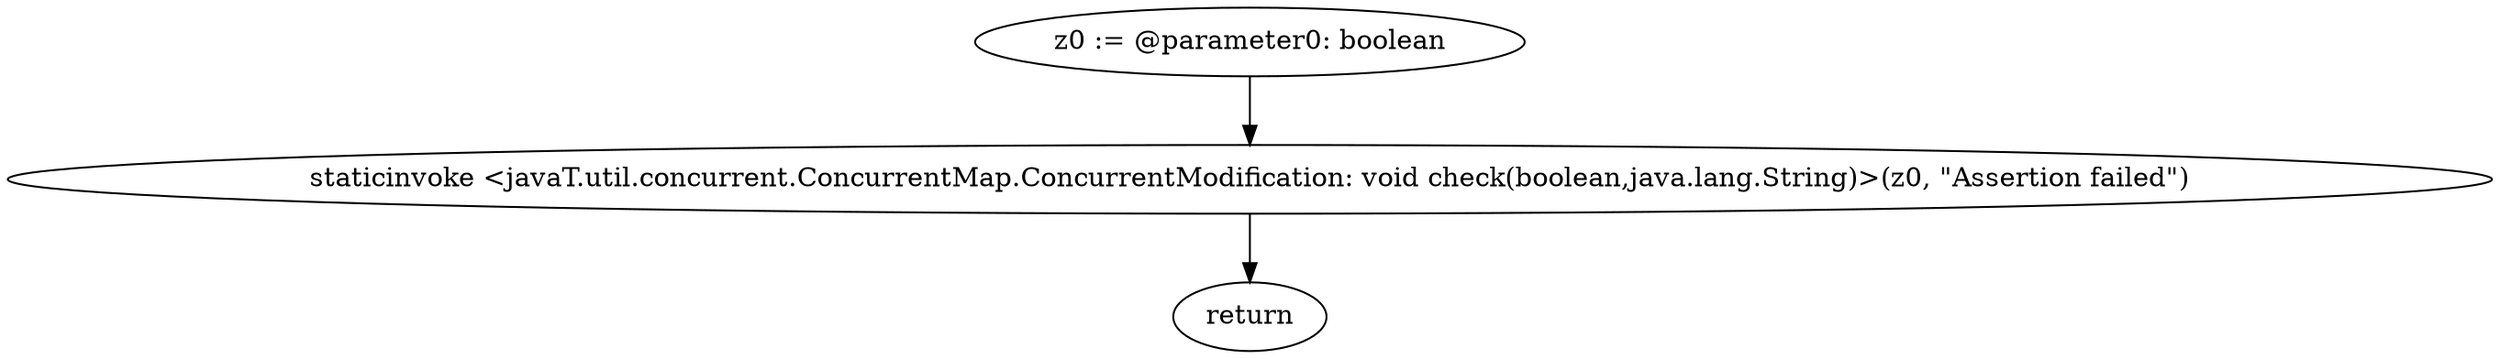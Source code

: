 digraph "unitGraph" {
    "z0 := @parameter0: boolean"
    "staticinvoke <javaT.util.concurrent.ConcurrentMap.ConcurrentModification: void check(boolean,java.lang.String)>(z0, \"Assertion failed\")"
    "return"
    "z0 := @parameter0: boolean"->"staticinvoke <javaT.util.concurrent.ConcurrentMap.ConcurrentModification: void check(boolean,java.lang.String)>(z0, \"Assertion failed\")";
    "staticinvoke <javaT.util.concurrent.ConcurrentMap.ConcurrentModification: void check(boolean,java.lang.String)>(z0, \"Assertion failed\")"->"return";
}
